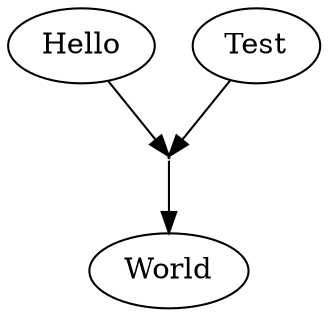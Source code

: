 // *       *
//   \   /
//     *
//     |
//     *

digraph G {
    Hello->dummy;
    dummy->World;
    dummy[shape=point width=0];
    Test->dummy;
}
